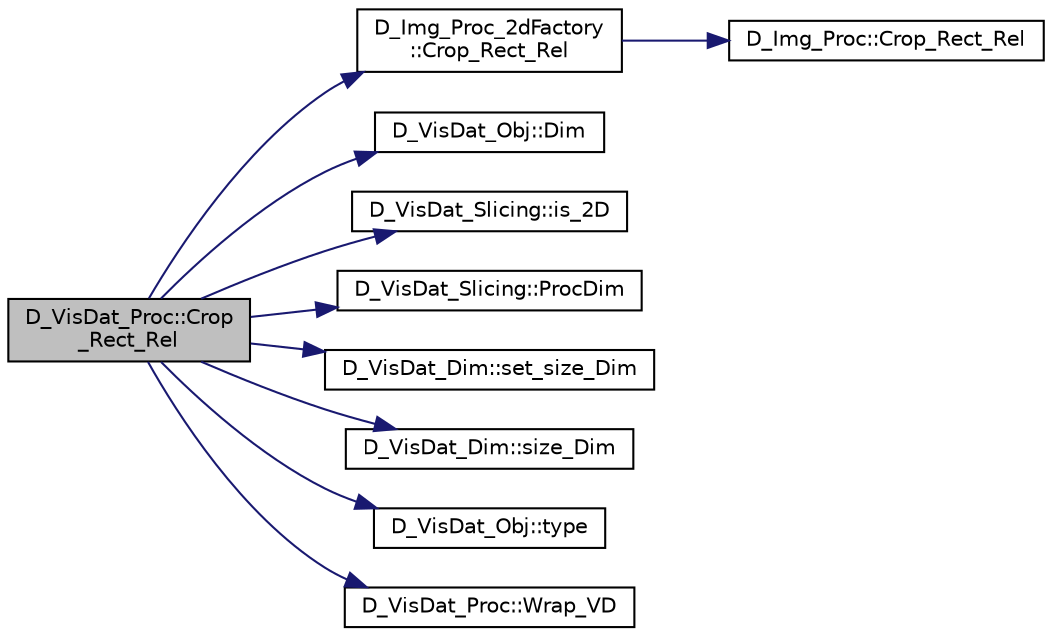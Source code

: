 digraph "D_VisDat_Proc::Crop_Rect_Rel"
{
 // LATEX_PDF_SIZE
  edge [fontname="Helvetica",fontsize="10",labelfontname="Helvetica",labelfontsize="10"];
  node [fontname="Helvetica",fontsize="10",shape=record];
  rankdir="LR";
  Node1 [label="D_VisDat_Proc::Crop\l_Rect_Rel",height=0.2,width=0.4,color="black", fillcolor="grey75", style="filled", fontcolor="black",tooltip=" "];
  Node1 -> Node2 [color="midnightblue",fontsize="10",style="solid"];
  Node2 [label="D_Img_Proc_2dFactory\l::Crop_Rect_Rel",height=0.2,width=0.4,color="black", fillcolor="white", style="filled",URL="$class_d___img___proc__2d_factory.html#a4e2fe5c7ed6154235398495d2bbf6652",tooltip=" "];
  Node2 -> Node3 [color="midnightblue",fontsize="10",style="solid"];
  Node3 [label="D_Img_Proc::Crop_Rect_Rel",height=0.2,width=0.4,color="black", fillcolor="white", style="filled",URL="$class_d___img___proc.html#a17f621c80457e1fe03118ead190deab1",tooltip=" "];
  Node1 -> Node4 [color="midnightblue",fontsize="10",style="solid"];
  Node4 [label="D_VisDat_Obj::Dim",height=0.2,width=0.4,color="black", fillcolor="white", style="filled",URL="$class_d___vis_dat___obj.html#a9b255993f402cca1b61ca82beae51b20",tooltip=" "];
  Node1 -> Node5 [color="midnightblue",fontsize="10",style="solid"];
  Node5 [label="D_VisDat_Slicing::is_2D",height=0.2,width=0.4,color="black", fillcolor="white", style="filled",URL="$class_d___vis_dat___slicing.html#a6e5f7f2a4448f135c77a06e04f678974",tooltip=" "];
  Node1 -> Node6 [color="midnightblue",fontsize="10",style="solid"];
  Node6 [label="D_VisDat_Slicing::ProcDim",height=0.2,width=0.4,color="black", fillcolor="white", style="filled",URL="$class_d___vis_dat___slicing.html#a61efa043cf1e281c936ca5492a4fe582",tooltip=" "];
  Node1 -> Node7 [color="midnightblue",fontsize="10",style="solid"];
  Node7 [label="D_VisDat_Dim::set_size_Dim",height=0.2,width=0.4,color="black", fillcolor="white", style="filled",URL="$class_d___vis_dat___dim.html#ae1bac764d701742e01b39fecb9a3050e",tooltip=" "];
  Node1 -> Node8 [color="midnightblue",fontsize="10",style="solid"];
  Node8 [label="D_VisDat_Dim::size_Dim",height=0.2,width=0.4,color="black", fillcolor="white", style="filled",URL="$class_d___vis_dat___dim.html#af266339e1a363caf7d20a01997ceed9f",tooltip=" "];
  Node1 -> Node9 [color="midnightblue",fontsize="10",style="solid"];
  Node9 [label="D_VisDat_Obj::type",height=0.2,width=0.4,color="black", fillcolor="white", style="filled",URL="$class_d___vis_dat___obj.html#ac5826459ed7f3f1cd6a3a5ff89d4fbc8",tooltip=" "];
  Node1 -> Node10 [color="midnightblue",fontsize="10",style="solid"];
  Node10 [label="D_VisDat_Proc::Wrap_VD",height=0.2,width=0.4,color="black", fillcolor="white", style="filled",URL="$class_d___vis_dat___proc.html#a08a25f3f05db4e112c651456fd1ae7e5",tooltip=" "];
}
